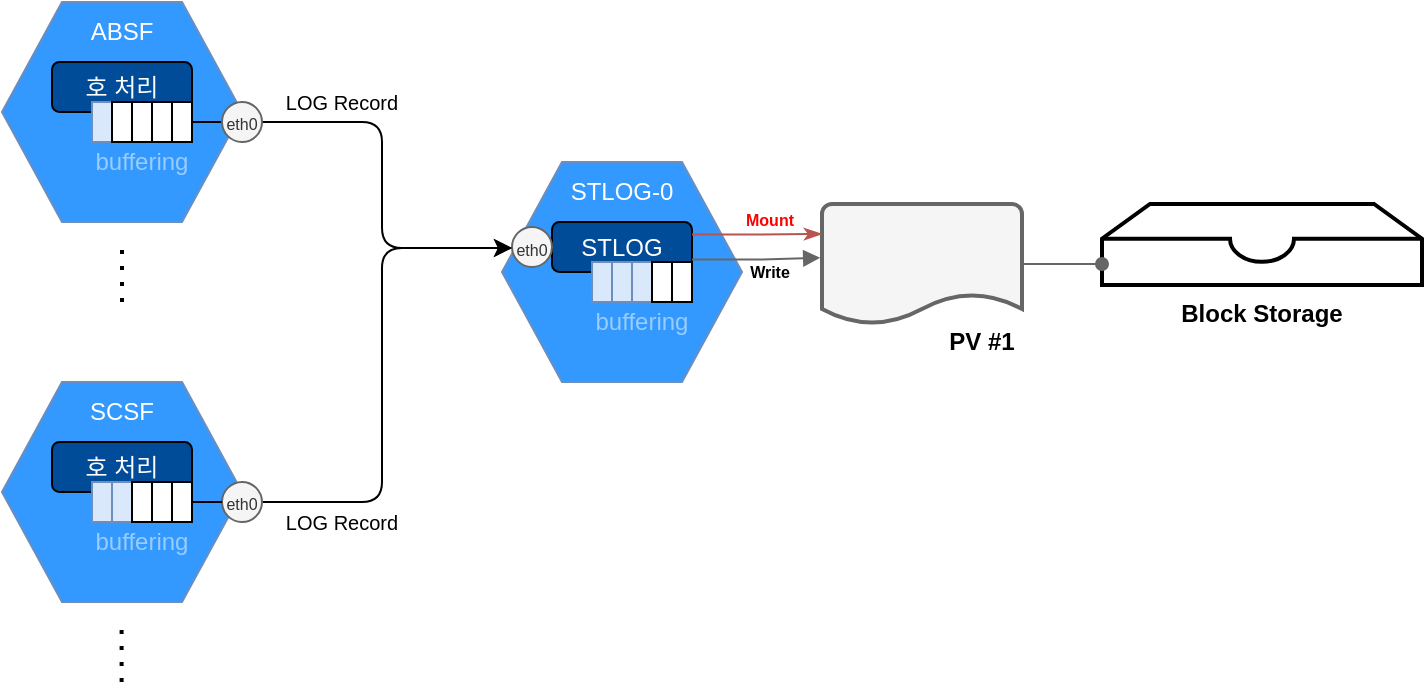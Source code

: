 <mxfile version="27.1.4">
  <diagram name="페이지-1" id="11Tss-x-r-TRel5Nvl19">
    <mxGraphModel dx="1426" dy="743" grid="1" gridSize="10" guides="1" tooltips="1" connect="1" arrows="1" fold="1" page="1" pageScale="1" pageWidth="827" pageHeight="1169" math="0" shadow="0">
      <root>
        <mxCell id="0" />
        <mxCell id="1" parent="0" />
        <mxCell id="5OIsASfMRFt3mD0MDbSq-4" value="" style="group" vertex="1" connectable="0" parent="1">
          <mxGeometry x="80" y="210" width="120" height="110" as="geometry" />
        </mxCell>
        <mxCell id="5OIsASfMRFt3mD0MDbSq-2" value="" style="shape=hexagon;perimeter=hexagonPerimeter2;whiteSpace=wrap;html=1;fixedSize=1;fillColor=#3399FF;strokeColor=#6c8ebf;size=30;" vertex="1" parent="5OIsASfMRFt3mD0MDbSq-4">
          <mxGeometry width="120" height="110" as="geometry" />
        </mxCell>
        <mxCell id="5OIsASfMRFt3mD0MDbSq-3" value="&lt;font style=&quot;color: rgb(255, 255, 255);&quot;&gt;ABSF&lt;/font&gt;" style="text;html=1;align=center;verticalAlign=middle;whiteSpace=wrap;rounded=0;" vertex="1" parent="5OIsASfMRFt3mD0MDbSq-4">
          <mxGeometry x="30" width="60" height="30" as="geometry" />
        </mxCell>
        <mxCell id="5OIsASfMRFt3mD0MDbSq-12" value="&lt;font style=&quot;color: rgb(255, 255, 255);&quot;&gt;호 처리&lt;/font&gt;" style="rounded=1;whiteSpace=wrap;html=1;fillColor=#004C99;" vertex="1" parent="5OIsASfMRFt3mD0MDbSq-4">
          <mxGeometry x="25" y="30" width="70" height="25" as="geometry" />
        </mxCell>
        <mxCell id="5OIsASfMRFt3mD0MDbSq-22" value="" style="group" vertex="1" connectable="0" parent="5OIsASfMRFt3mD0MDbSq-4">
          <mxGeometry x="45" y="50" width="50" height="40" as="geometry" />
        </mxCell>
        <mxCell id="5OIsASfMRFt3mD0MDbSq-23" value="" style="rounded=0;whiteSpace=wrap;html=1;fillColor=#dae8fc;strokeColor=#6c8ebf;" vertex="1" parent="5OIsASfMRFt3mD0MDbSq-22">
          <mxGeometry width="10" height="20" as="geometry" />
        </mxCell>
        <mxCell id="5OIsASfMRFt3mD0MDbSq-26" value="" style="rounded=0;whiteSpace=wrap;html=1;" vertex="1" parent="5OIsASfMRFt3mD0MDbSq-22">
          <mxGeometry x="30" width="10" height="20" as="geometry" />
        </mxCell>
        <mxCell id="5OIsASfMRFt3mD0MDbSq-27" value="" style="rounded=0;whiteSpace=wrap;html=1;" vertex="1" parent="5OIsASfMRFt3mD0MDbSq-22">
          <mxGeometry x="40" width="10" height="20" as="geometry" />
        </mxCell>
        <mxCell id="5OIsASfMRFt3mD0MDbSq-28" value="&lt;font style=&quot;color: rgb(153, 204, 255);&quot;&gt;buffering&lt;/font&gt;" style="text;html=1;align=center;verticalAlign=middle;whiteSpace=wrap;rounded=0;" vertex="1" parent="5OIsASfMRFt3mD0MDbSq-22">
          <mxGeometry y="20" width="50" height="20" as="geometry" />
        </mxCell>
        <mxCell id="5OIsASfMRFt3mD0MDbSq-54" value="" style="rounded=0;whiteSpace=wrap;html=1;" vertex="1" parent="5OIsASfMRFt3mD0MDbSq-22">
          <mxGeometry x="20" width="10" height="20" as="geometry" />
        </mxCell>
        <mxCell id="5OIsASfMRFt3mD0MDbSq-55" value="" style="rounded=0;whiteSpace=wrap;html=1;" vertex="1" parent="5OIsASfMRFt3mD0MDbSq-4">
          <mxGeometry x="55" y="50" width="10" height="20" as="geometry" />
        </mxCell>
        <mxCell id="5OIsASfMRFt3mD0MDbSq-5" value="" style="group" vertex="1" connectable="0" parent="1">
          <mxGeometry x="80" y="400" width="120" height="110" as="geometry" />
        </mxCell>
        <mxCell id="5OIsASfMRFt3mD0MDbSq-6" value="" style="shape=hexagon;perimeter=hexagonPerimeter2;whiteSpace=wrap;html=1;fixedSize=1;fillColor=#3399FF;strokeColor=#6c8ebf;size=30;" vertex="1" parent="5OIsASfMRFt3mD0MDbSq-5">
          <mxGeometry width="120" height="110" as="geometry" />
        </mxCell>
        <mxCell id="5OIsASfMRFt3mD0MDbSq-7" value="&lt;font style=&quot;color: rgb(255, 255, 255);&quot;&gt;SCSF&lt;/font&gt;" style="text;html=1;align=center;verticalAlign=middle;whiteSpace=wrap;rounded=0;" vertex="1" parent="5OIsASfMRFt3mD0MDbSq-5">
          <mxGeometry x="30" width="60" height="30" as="geometry" />
        </mxCell>
        <mxCell id="5OIsASfMRFt3mD0MDbSq-11" value="&lt;font style=&quot;color: rgb(255, 255, 255);&quot;&gt;호 처리&lt;/font&gt;" style="rounded=1;whiteSpace=wrap;html=1;fillColor=#004C99;" vertex="1" parent="5OIsASfMRFt3mD0MDbSq-5">
          <mxGeometry x="25" y="30" width="70" height="25" as="geometry" />
        </mxCell>
        <mxCell id="5OIsASfMRFt3mD0MDbSq-21" value="" style="group" vertex="1" connectable="0" parent="5OIsASfMRFt3mD0MDbSq-5">
          <mxGeometry x="45" y="50" width="50" height="40" as="geometry" />
        </mxCell>
        <mxCell id="5OIsASfMRFt3mD0MDbSq-15" value="" style="rounded=0;whiteSpace=wrap;html=1;fillColor=#dae8fc;strokeColor=#6c8ebf;" vertex="1" parent="5OIsASfMRFt3mD0MDbSq-21">
          <mxGeometry width="10" height="20" as="geometry" />
        </mxCell>
        <mxCell id="5OIsASfMRFt3mD0MDbSq-16" value="" style="rounded=0;whiteSpace=wrap;html=1;fillColor=#dae8fc;strokeColor=#6c8ebf;" vertex="1" parent="5OIsASfMRFt3mD0MDbSq-21">
          <mxGeometry x="10" width="10" height="20" as="geometry" />
        </mxCell>
        <mxCell id="5OIsASfMRFt3mD0MDbSq-18" value="" style="rounded=0;whiteSpace=wrap;html=1;" vertex="1" parent="5OIsASfMRFt3mD0MDbSq-21">
          <mxGeometry x="30" width="10" height="20" as="geometry" />
        </mxCell>
        <mxCell id="5OIsASfMRFt3mD0MDbSq-19" value="" style="rounded=0;whiteSpace=wrap;html=1;" vertex="1" parent="5OIsASfMRFt3mD0MDbSq-21">
          <mxGeometry x="40" width="10" height="20" as="geometry" />
        </mxCell>
        <mxCell id="5OIsASfMRFt3mD0MDbSq-20" value="&lt;font style=&quot;color: rgb(153, 204, 255);&quot;&gt;buffering&lt;/font&gt;" style="text;html=1;align=center;verticalAlign=middle;whiteSpace=wrap;rounded=0;" vertex="1" parent="5OIsASfMRFt3mD0MDbSq-21">
          <mxGeometry y="20" width="50" height="20" as="geometry" />
        </mxCell>
        <mxCell id="5OIsASfMRFt3mD0MDbSq-56" value="" style="rounded=0;whiteSpace=wrap;html=1;" vertex="1" parent="5OIsASfMRFt3mD0MDbSq-21">
          <mxGeometry x="20" width="10" height="20" as="geometry" />
        </mxCell>
        <mxCell id="5OIsASfMRFt3mD0MDbSq-8" value="" style="group" vertex="1" connectable="0" parent="1">
          <mxGeometry x="330" y="290" width="120" height="110" as="geometry" />
        </mxCell>
        <mxCell id="5OIsASfMRFt3mD0MDbSq-9" value="" style="shape=hexagon;perimeter=hexagonPerimeter2;whiteSpace=wrap;html=1;fixedSize=1;fillColor=#3399FF;strokeColor=#6c8ebf;size=30;" vertex="1" parent="5OIsASfMRFt3mD0MDbSq-8">
          <mxGeometry width="120" height="110" as="geometry" />
        </mxCell>
        <mxCell id="5OIsASfMRFt3mD0MDbSq-10" value="&lt;font style=&quot;color: rgb(255, 255, 255);&quot;&gt;STLOG-0&lt;/font&gt;" style="text;html=1;align=center;verticalAlign=middle;whiteSpace=wrap;rounded=0;" vertex="1" parent="5OIsASfMRFt3mD0MDbSq-8">
          <mxGeometry x="30" width="60" height="30" as="geometry" />
        </mxCell>
        <mxCell id="5OIsASfMRFt3mD0MDbSq-47" value="&lt;font color=&quot;#ffffff&quot;&gt;STLOG&lt;/font&gt;" style="rounded=1;whiteSpace=wrap;html=1;fillColor=#004C99;" vertex="1" parent="5OIsASfMRFt3mD0MDbSq-8">
          <mxGeometry x="25" y="30" width="70" height="25" as="geometry" />
        </mxCell>
        <mxCell id="5OIsASfMRFt3mD0MDbSq-29" value="" style="group" vertex="1" connectable="0" parent="5OIsASfMRFt3mD0MDbSq-8">
          <mxGeometry x="45" y="50" width="50" height="40" as="geometry" />
        </mxCell>
        <mxCell id="5OIsASfMRFt3mD0MDbSq-30" value="" style="rounded=0;whiteSpace=wrap;html=1;fillColor=#dae8fc;strokeColor=#6c8ebf;" vertex="1" parent="5OIsASfMRFt3mD0MDbSq-29">
          <mxGeometry width="10" height="20" as="geometry" />
        </mxCell>
        <mxCell id="5OIsASfMRFt3mD0MDbSq-31" value="" style="rounded=0;whiteSpace=wrap;html=1;fillColor=#dae8fc;strokeColor=#6c8ebf;" vertex="1" parent="5OIsASfMRFt3mD0MDbSq-29">
          <mxGeometry x="10" width="10" height="20" as="geometry" />
        </mxCell>
        <mxCell id="5OIsASfMRFt3mD0MDbSq-32" value="" style="rounded=0;whiteSpace=wrap;html=1;fillColor=#dae8fc;strokeColor=#6c8ebf;" vertex="1" parent="5OIsASfMRFt3mD0MDbSq-29">
          <mxGeometry x="20" width="10" height="20" as="geometry" />
        </mxCell>
        <mxCell id="5OIsASfMRFt3mD0MDbSq-33" value="" style="rounded=0;whiteSpace=wrap;html=1;" vertex="1" parent="5OIsASfMRFt3mD0MDbSq-29">
          <mxGeometry x="30" width="10" height="20" as="geometry" />
        </mxCell>
        <mxCell id="5OIsASfMRFt3mD0MDbSq-34" value="" style="rounded=0;whiteSpace=wrap;html=1;" vertex="1" parent="5OIsASfMRFt3mD0MDbSq-29">
          <mxGeometry x="40" width="10" height="20" as="geometry" />
        </mxCell>
        <mxCell id="5OIsASfMRFt3mD0MDbSq-35" value="&lt;font style=&quot;color: rgb(153, 204, 255);&quot;&gt;buffering&lt;/font&gt;" style="text;html=1;align=center;verticalAlign=middle;whiteSpace=wrap;rounded=0;" vertex="1" parent="5OIsASfMRFt3mD0MDbSq-29">
          <mxGeometry y="20" width="50" height="20" as="geometry" />
        </mxCell>
        <mxCell id="5OIsASfMRFt3mD0MDbSq-49" value="&lt;font style=&quot;font-size: 8px;&quot;&gt;eth0&lt;/font&gt;" style="ellipse;whiteSpace=wrap;html=1;aspect=fixed;fillColor=#f5f5f5;fontColor=#333333;strokeColor=#666666;" vertex="1" parent="5OIsASfMRFt3mD0MDbSq-8">
          <mxGeometry x="5" y="32.5" width="20" height="20" as="geometry" />
        </mxCell>
        <mxCell id="5OIsASfMRFt3mD0MDbSq-13" value="" style="endArrow=none;dashed=1;html=1;dashPattern=1 3;strokeWidth=2;rounded=0;" edge="1" parent="1">
          <mxGeometry width="50" height="50" relative="1" as="geometry">
            <mxPoint x="140" y="360" as="sourcePoint" />
            <mxPoint x="140" y="330" as="targetPoint" />
          </mxGeometry>
        </mxCell>
        <mxCell id="5OIsASfMRFt3mD0MDbSq-14" value="" style="endArrow=none;dashed=1;html=1;dashPattern=1 3;strokeWidth=2;rounded=0;" edge="1" parent="1">
          <mxGeometry width="50" height="50" relative="1" as="geometry">
            <mxPoint x="139.8" y="550" as="sourcePoint" />
            <mxPoint x="139.8" y="520" as="targetPoint" />
          </mxGeometry>
        </mxCell>
        <mxCell id="5OIsASfMRFt3mD0MDbSq-48" style="edgeStyle=orthogonalEdgeStyle;rounded=1;orthogonalLoop=1;jettySize=auto;html=1;exitX=1;exitY=0.5;exitDx=0;exitDy=0;curved=0;entryX=0;entryY=0.5;entryDx=0;entryDy=0;" edge="1" parent="1" source="5OIsASfMRFt3mD0MDbSq-50" target="5OIsASfMRFt3mD0MDbSq-49">
          <mxGeometry relative="1" as="geometry">
            <mxPoint x="310" y="320" as="targetPoint" />
            <Array as="points">
              <mxPoint x="270" y="270" />
              <mxPoint x="270" y="333" />
              <mxPoint x="335" y="333" />
            </Array>
          </mxGeometry>
        </mxCell>
        <mxCell id="5OIsASfMRFt3mD0MDbSq-52" value="" style="edgeStyle=orthogonalEdgeStyle;rounded=0;orthogonalLoop=1;jettySize=auto;html=1;endArrow=none;startFill=0;entryX=0;entryY=0.5;entryDx=0;entryDy=0;exitX=1;exitY=0.5;exitDx=0;exitDy=0;" edge="1" parent="1" source="5OIsASfMRFt3mD0MDbSq-27" target="5OIsASfMRFt3mD0MDbSq-50">
          <mxGeometry relative="1" as="geometry">
            <mxPoint x="250" y="310" as="sourcePoint" />
            <mxPoint x="365" y="252" as="targetPoint" />
          </mxGeometry>
        </mxCell>
        <mxCell id="5OIsASfMRFt3mD0MDbSq-50" value="&lt;font style=&quot;font-size: 8px;&quot;&gt;eth0&lt;/font&gt;" style="ellipse;whiteSpace=wrap;html=1;aspect=fixed;fillColor=#f5f5f5;fontColor=#333333;strokeColor=#666666;" vertex="1" parent="1">
          <mxGeometry x="190" y="260" width="20" height="20" as="geometry" />
        </mxCell>
        <mxCell id="5OIsASfMRFt3mD0MDbSq-53" value="&lt;font style=&quot;font-size: 10px;&quot;&gt;LOG Record&lt;/font&gt;" style="text;html=1;align=center;verticalAlign=middle;whiteSpace=wrap;rounded=0;" vertex="1" parent="1">
          <mxGeometry x="220" y="250" width="60" height="20" as="geometry" />
        </mxCell>
        <mxCell id="5OIsASfMRFt3mD0MDbSq-62" style="edgeStyle=orthogonalEdgeStyle;rounded=1;orthogonalLoop=1;jettySize=auto;html=1;exitX=1;exitY=0.5;exitDx=0;exitDy=0;curved=0;entryX=0;entryY=0.5;entryDx=0;entryDy=0;" edge="1" parent="1" source="5OIsASfMRFt3mD0MDbSq-63" target="5OIsASfMRFt3mD0MDbSq-49">
          <mxGeometry relative="1" as="geometry">
            <mxPoint x="320" y="380" as="targetPoint" />
            <Array as="points">
              <mxPoint x="270" y="460" />
              <mxPoint x="270" y="333" />
              <mxPoint x="335" y="333" />
            </Array>
          </mxGeometry>
        </mxCell>
        <mxCell id="5OIsASfMRFt3mD0MDbSq-63" value="&lt;font style=&quot;font-size: 8px;&quot;&gt;eth0&lt;/font&gt;" style="ellipse;whiteSpace=wrap;html=1;aspect=fixed;fillColor=#f5f5f5;fontColor=#333333;strokeColor=#666666;" vertex="1" parent="1">
          <mxGeometry x="190" y="450" width="20" height="20" as="geometry" />
        </mxCell>
        <mxCell id="5OIsASfMRFt3mD0MDbSq-64" value="&lt;font style=&quot;font-size: 10px;&quot;&gt;LOG Record&lt;/font&gt;" style="text;html=1;align=center;verticalAlign=middle;whiteSpace=wrap;rounded=0;" vertex="1" parent="1">
          <mxGeometry x="220" y="460" width="60" height="20" as="geometry" />
        </mxCell>
        <mxCell id="5OIsASfMRFt3mD0MDbSq-65" style="edgeStyle=orthogonalEdgeStyle;rounded=0;orthogonalLoop=1;jettySize=auto;html=1;exitX=1;exitY=0.5;exitDx=0;exitDy=0;entryX=0;entryY=0.5;entryDx=0;entryDy=0;endArrow=none;startFill=0;" edge="1" parent="1" source="5OIsASfMRFt3mD0MDbSq-19" target="5OIsASfMRFt3mD0MDbSq-63">
          <mxGeometry relative="1" as="geometry" />
        </mxCell>
        <mxCell id="5OIsASfMRFt3mD0MDbSq-66" value="" style="strokeWidth=2;html=1;shape=mxgraph.flowchart.document2;whiteSpace=wrap;size=0.25;fillColor=#f5f5f5;fontColor=#333333;strokeColor=#666666;" vertex="1" parent="1">
          <mxGeometry x="490" y="311" width="100" height="60" as="geometry" />
        </mxCell>
        <mxCell id="5OIsASfMRFt3mD0MDbSq-67" value="&lt;b&gt;PV #1&lt;/b&gt;" style="text;html=1;align=center;verticalAlign=middle;whiteSpace=wrap;rounded=0;" vertex="1" parent="1">
          <mxGeometry x="550" y="370" width="40" height="20" as="geometry" />
        </mxCell>
        <mxCell id="5OIsASfMRFt3mD0MDbSq-68" value="" style="edgeStyle=orthogonalEdgeStyle;rounded=0;orthogonalLoop=1;jettySize=auto;html=1;exitX=1;exitY=0.25;exitDx=0;exitDy=0;entryX=0;entryY=0.25;entryDx=0;entryDy=0;entryPerimeter=0;fillColor=#f8cecc;strokeColor=#b85450;endArrow=classicThin;endFill=1;" edge="1" parent="1" source="5OIsASfMRFt3mD0MDbSq-47" target="5OIsASfMRFt3mD0MDbSq-66">
          <mxGeometry x="0.005" y="6" relative="1" as="geometry">
            <mxPoint as="offset" />
          </mxGeometry>
        </mxCell>
        <mxCell id="5OIsASfMRFt3mD0MDbSq-69" style="edgeStyle=orthogonalEdgeStyle;rounded=0;orthogonalLoop=1;jettySize=auto;html=1;exitX=1;exitY=0.75;exitDx=0;exitDy=0;entryX=-0.009;entryY=0.448;entryDx=0;entryDy=0;entryPerimeter=0;fillColor=#f5f5f5;strokeColor=#666666;endArrow=block;endFill=1;strokeWidth=1;" edge="1" parent="1" source="5OIsASfMRFt3mD0MDbSq-47" target="5OIsASfMRFt3mD0MDbSq-66">
          <mxGeometry relative="1" as="geometry" />
        </mxCell>
        <mxCell id="5OIsASfMRFt3mD0MDbSq-70" value="&lt;font style=&quot;font-size: 8px; color: rgb(255, 0, 0);&quot;&gt;&lt;b&gt;Mount&lt;/b&gt;&lt;/font&gt;" style="text;html=1;align=center;verticalAlign=middle;whiteSpace=wrap;rounded=0;" vertex="1" parent="1">
          <mxGeometry x="449" y="313" width="30" height="10" as="geometry" />
        </mxCell>
        <mxCell id="5OIsASfMRFt3mD0MDbSq-71" value="&lt;font style=&quot;font-size: 8px;&quot;&gt;&lt;b&gt;Write&lt;/b&gt;&lt;/font&gt;" style="text;html=1;align=center;verticalAlign=middle;whiteSpace=wrap;rounded=0;" vertex="1" parent="1">
          <mxGeometry x="449" y="339" width="30" height="10" as="geometry" />
        </mxCell>
        <mxCell id="5OIsASfMRFt3mD0MDbSq-72" value="" style="html=1;verticalLabelPosition=bottom;align=center;labelBackgroundColor=#ffffff;verticalAlign=top;strokeWidth=2;strokeColor=#000000;shadow=0;dashed=0;shape=mxgraph.ios7.icons.storage;" vertex="1" parent="1">
          <mxGeometry x="630" y="311" width="160" height="40.5" as="geometry" />
        </mxCell>
        <mxCell id="5OIsASfMRFt3mD0MDbSq-73" value="&lt;b&gt;Block Storage&lt;/b&gt;" style="text;html=1;align=center;verticalAlign=middle;whiteSpace=wrap;rounded=0;" vertex="1" parent="1">
          <mxGeometry x="660" y="352.5" width="100" height="27.5" as="geometry" />
        </mxCell>
        <mxCell id="5OIsASfMRFt3mD0MDbSq-75" style="edgeStyle=orthogonalEdgeStyle;rounded=0;orthogonalLoop=1;jettySize=auto;html=1;strokeColor=#666666;endArrow=oval;endFill=1;entryX=0;entryY=0.741;entryDx=0;entryDy=0;entryPerimeter=0;" edge="1" parent="1" target="5OIsASfMRFt3mD0MDbSq-72">
          <mxGeometry relative="1" as="geometry">
            <mxPoint x="591" y="341" as="sourcePoint" />
            <mxPoint x="620" y="341" as="targetPoint" />
          </mxGeometry>
        </mxCell>
      </root>
    </mxGraphModel>
  </diagram>
</mxfile>
